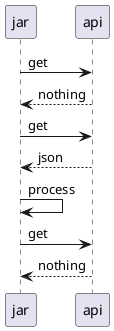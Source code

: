 @startuml
jar -> api: get
api --> jar: nothing
jar -> api: get
api --> jar: json
jar -> jar: process
jar -> api: get
api --> jar: nothing
@enduml